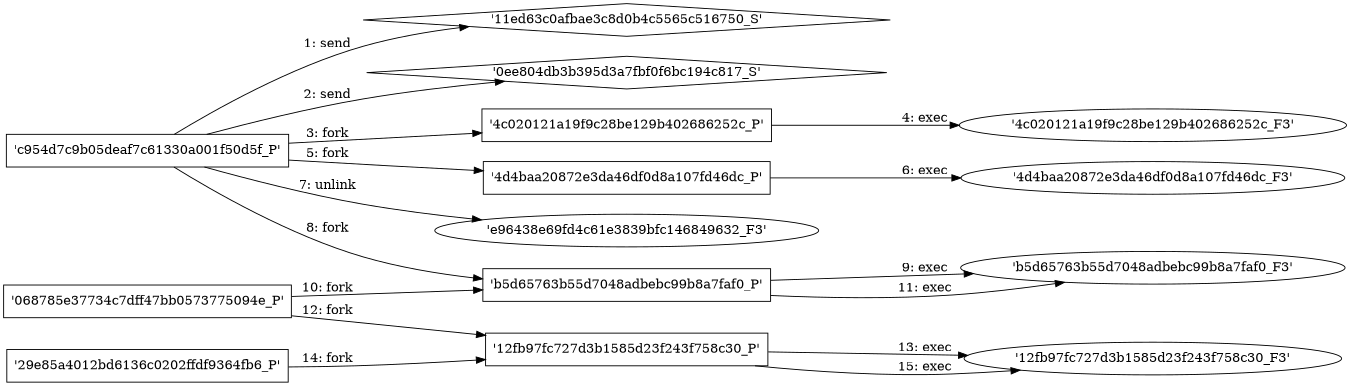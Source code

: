 digraph "D:\Learning\Paper\apt\基于CTI的攻击预警\Dataset\攻击图\ASGfromALLCTI\Threat Roundup for October 12  to October 19.dot" {
rankdir="LR"
size="9"
fixedsize="false"
splines="true"
nodesep=0.3
ranksep=0
fontsize=10
overlap="scalexy"
engine= "neato"
	"'11ed63c0afbae3c8d0b4c5565c516750_S'" [node_type=Socket shape=diamond]
	"'c954d7c9b05deaf7c61330a001f50d5f_P'" [node_type=Process shape=box]
	"'c954d7c9b05deaf7c61330a001f50d5f_P'" -> "'11ed63c0afbae3c8d0b4c5565c516750_S'" [label="1: send"]
	"'0ee804db3b395d3a7fbf0f6bc194c817_S'" [node_type=Socket shape=diamond]
	"'c954d7c9b05deaf7c61330a001f50d5f_P'" [node_type=Process shape=box]
	"'c954d7c9b05deaf7c61330a001f50d5f_P'" -> "'0ee804db3b395d3a7fbf0f6bc194c817_S'" [label="2: send"]
	"'c954d7c9b05deaf7c61330a001f50d5f_P'" [node_type=Process shape=box]
	"'4c020121a19f9c28be129b402686252c_P'" [node_type=Process shape=box]
	"'c954d7c9b05deaf7c61330a001f50d5f_P'" -> "'4c020121a19f9c28be129b402686252c_P'" [label="3: fork"]
	"'4c020121a19f9c28be129b402686252c_P'" [node_type=Process shape=box]
	"'4c020121a19f9c28be129b402686252c_F3'" [node_type=File shape=ellipse]
	"'4c020121a19f9c28be129b402686252c_P'" -> "'4c020121a19f9c28be129b402686252c_F3'" [label="4: exec"]
	"'c954d7c9b05deaf7c61330a001f50d5f_P'" [node_type=Process shape=box]
	"'4d4baa20872e3da46df0d8a107fd46dc_P'" [node_type=Process shape=box]
	"'c954d7c9b05deaf7c61330a001f50d5f_P'" -> "'4d4baa20872e3da46df0d8a107fd46dc_P'" [label="5: fork"]
	"'4d4baa20872e3da46df0d8a107fd46dc_P'" [node_type=Process shape=box]
	"'4d4baa20872e3da46df0d8a107fd46dc_F3'" [node_type=File shape=ellipse]
	"'4d4baa20872e3da46df0d8a107fd46dc_P'" -> "'4d4baa20872e3da46df0d8a107fd46dc_F3'" [label="6: exec"]
	"'e96438e69fd4c61e3839bfc146849632_F3'" [node_type=file shape=ellipse]
	"'c954d7c9b05deaf7c61330a001f50d5f_P'" [node_type=Process shape=box]
	"'c954d7c9b05deaf7c61330a001f50d5f_P'" -> "'e96438e69fd4c61e3839bfc146849632_F3'" [label="7: unlink"]
	"'c954d7c9b05deaf7c61330a001f50d5f_P'" [node_type=Process shape=box]
	"'b5d65763b55d7048adbebc99b8a7faf0_P'" [node_type=Process shape=box]
	"'c954d7c9b05deaf7c61330a001f50d5f_P'" -> "'b5d65763b55d7048adbebc99b8a7faf0_P'" [label="8: fork"]
	"'b5d65763b55d7048adbebc99b8a7faf0_P'" [node_type=Process shape=box]
	"'b5d65763b55d7048adbebc99b8a7faf0_F3'" [node_type=File shape=ellipse]
	"'b5d65763b55d7048adbebc99b8a7faf0_P'" -> "'b5d65763b55d7048adbebc99b8a7faf0_F3'" [label="9: exec"]
	"'068785e37734c7dff47bb0573775094e_P'" [node_type=Process shape=box]
	"'b5d65763b55d7048adbebc99b8a7faf0_P'" [node_type=Process shape=box]
	"'068785e37734c7dff47bb0573775094e_P'" -> "'b5d65763b55d7048adbebc99b8a7faf0_P'" [label="10: fork"]
	"'b5d65763b55d7048adbebc99b8a7faf0_P'" [node_type=Process shape=box]
	"'b5d65763b55d7048adbebc99b8a7faf0_F3'" [node_type=File shape=ellipse]
	"'b5d65763b55d7048adbebc99b8a7faf0_P'" -> "'b5d65763b55d7048adbebc99b8a7faf0_F3'" [label="11: exec"]
	"'068785e37734c7dff47bb0573775094e_P'" [node_type=Process shape=box]
	"'12fb97fc727d3b1585d23f243f758c30_P'" [node_type=Process shape=box]
	"'068785e37734c7dff47bb0573775094e_P'" -> "'12fb97fc727d3b1585d23f243f758c30_P'" [label="12: fork"]
	"'12fb97fc727d3b1585d23f243f758c30_P'" [node_type=Process shape=box]
	"'12fb97fc727d3b1585d23f243f758c30_F3'" [node_type=File shape=ellipse]
	"'12fb97fc727d3b1585d23f243f758c30_P'" -> "'12fb97fc727d3b1585d23f243f758c30_F3'" [label="13: exec"]
	"'29e85a4012bd6136c0202ffdf9364fb6_P'" [node_type=Process shape=box]
	"'12fb97fc727d3b1585d23f243f758c30_P'" [node_type=Process shape=box]
	"'29e85a4012bd6136c0202ffdf9364fb6_P'" -> "'12fb97fc727d3b1585d23f243f758c30_P'" [label="14: fork"]
	"'12fb97fc727d3b1585d23f243f758c30_P'" [node_type=Process shape=box]
	"'12fb97fc727d3b1585d23f243f758c30_F3'" [node_type=File shape=ellipse]
	"'12fb97fc727d3b1585d23f243f758c30_P'" -> "'12fb97fc727d3b1585d23f243f758c30_F3'" [label="15: exec"]
}
